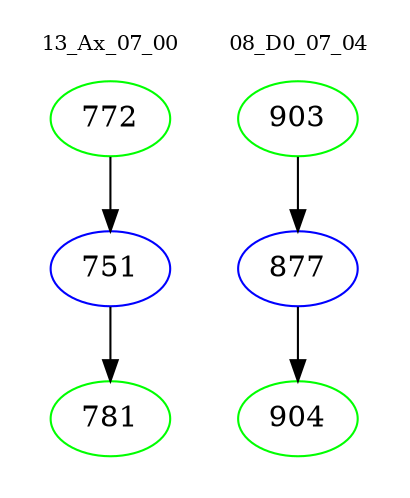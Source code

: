 digraph{
subgraph cluster_0 {
color = white
label = "13_Ax_07_00";
fontsize=10;
T0_772 [label="772", color="green"]
T0_772 -> T0_751 [color="black"]
T0_751 [label="751", color="blue"]
T0_751 -> T0_781 [color="black"]
T0_781 [label="781", color="green"]
}
subgraph cluster_1 {
color = white
label = "08_D0_07_04";
fontsize=10;
T1_903 [label="903", color="green"]
T1_903 -> T1_877 [color="black"]
T1_877 [label="877", color="blue"]
T1_877 -> T1_904 [color="black"]
T1_904 [label="904", color="green"]
}
}
